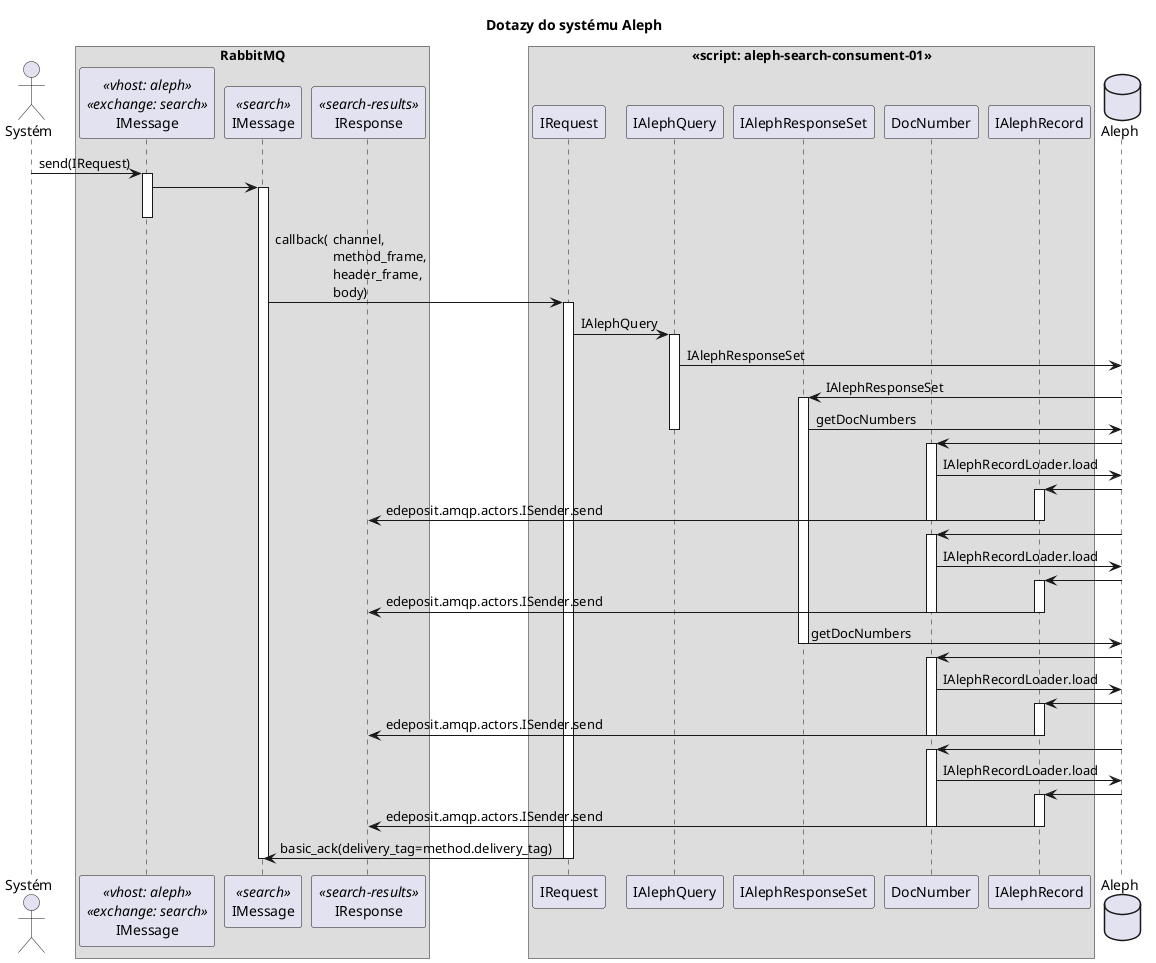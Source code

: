 @startuml
title Dotazy do systému Aleph
skinparam componentStyle uml2

actor "Systém" as System
box "RabbitMQ"
    participant IMessage <<vhost: aleph>> <<exchange: search>>
    participant "IMessage" as SearchQueue <<search>>
    participant IResponse <<search-results>>
end box

System -> IMessage : send(IRequest)
activate IMessage

IMessage -> SearchQueue
activate SearchQueue
deactivate IMessage

box "<<script: aleph-search-consument-01>>"
    participant IRequest
    participant IAlephQuery
    participant IAlephResponseSet 
    participant DocNumber
    participant IAlephRecord
end box

SearchQueue -> IRequest : callback(\t channel,\n\t\t method_frame,\n\t\t header_frame,\n\t\t body)

activate IRequest

IRequest -> IAlephQuery : IAlephQuery 
activate IAlephQuery

database Aleph
IAlephQuery -> Aleph : IAlephResponseSet
Aleph -> IAlephResponseSet : IAlephResponseSet

activate IAlephResponseSet

IAlephResponseSet -> Aleph : getDocNumbers
deactivate IAlephQuery


Aleph -> DocNumber
activate DocNumber
DocNumber -> Aleph : IAlephRecordLoader.load 
Aleph -> IAlephRecord
activate IAlephRecord
IAlephRecord -> IResponse : edeposit.amqp.actors.ISender.send
deactivate DocNumber
deactivate IAlephRecord

Aleph -> DocNumber
activate DocNumber
DocNumber -> Aleph : IAlephRecordLoader.load 
Aleph -> IAlephRecord
activate IAlephRecord
IAlephRecord -> IResponse : edeposit.amqp.actors.ISender.send
deactivate DocNumber
deactivate IAlephRecord

IAlephResponseSet -> Aleph : getDocNumbers
deactivate IAlephResponseSet

Aleph -> DocNumber
activate DocNumber
DocNumber -> Aleph : IAlephRecordLoader.load 
Aleph -> IAlephRecord
activate IAlephRecord
IAlephRecord -> IResponse : edeposit.amqp.actors.ISender.send
deactivate DocNumber
deactivate IAlephRecord

Aleph -> DocNumber
activate DocNumber
DocNumber -> Aleph : IAlephRecordLoader.load 
Aleph -> IAlephRecord
activate IAlephRecord
IAlephRecord -> IResponse : edeposit.amqp.actors.ISender.send
deactivate DocNumber
deactivate IAlephRecord

IRequest -> SearchQueue : basic_ack(delivery_tag=method.delivery_tag)
deactivate SearchQueue
deactivate IRequest

@enduml